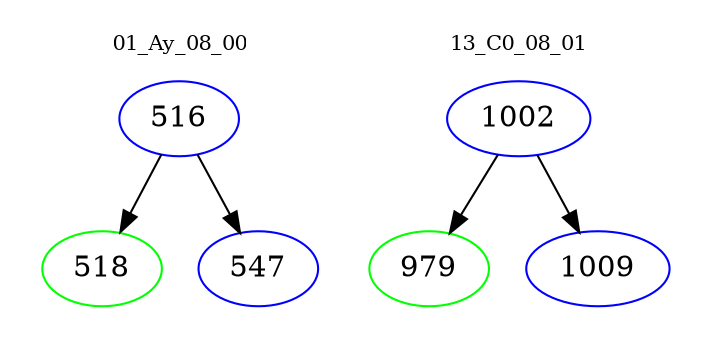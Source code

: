 digraph{
subgraph cluster_0 {
color = white
label = "01_Ay_08_00";
fontsize=10;
T0_516 [label="516", color="blue"]
T0_516 -> T0_518 [color="black"]
T0_518 [label="518", color="green"]
T0_516 -> T0_547 [color="black"]
T0_547 [label="547", color="blue"]
}
subgraph cluster_1 {
color = white
label = "13_C0_08_01";
fontsize=10;
T1_1002 [label="1002", color="blue"]
T1_1002 -> T1_979 [color="black"]
T1_979 [label="979", color="green"]
T1_1002 -> T1_1009 [color="black"]
T1_1009 [label="1009", color="blue"]
}
}

